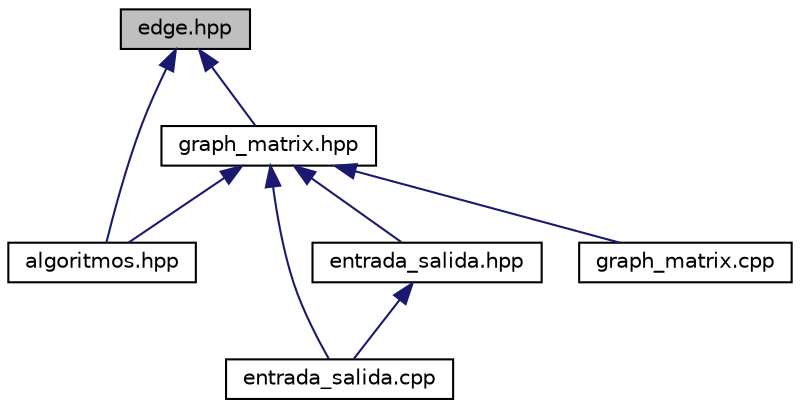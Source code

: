 digraph "edge.hpp"
{
  edge [fontname="Helvetica",fontsize="10",labelfontname="Helvetica",labelfontsize="10"];
  node [fontname="Helvetica",fontsize="10",shape=record];
  Node1 [label="edge.hpp",height=0.2,width=0.4,color="black", fillcolor="grey75", style="filled", fontcolor="black"];
  Node1 -> Node2 [dir="back",color="midnightblue",fontsize="10",style="solid",fontname="Helvetica"];
  Node2 [label="graph_matrix.hpp",height=0.2,width=0.4,color="black", fillcolor="white", style="filled",URL="$graph__matrix_8hpp.html",tooltip="Definición de la clase GraphMatrix. "];
  Node2 -> Node3 [dir="back",color="midnightblue",fontsize="10",style="solid",fontname="Helvetica"];
  Node3 [label="algoritmos.hpp",height=0.2,width=0.4,color="black", fillcolor="white", style="filled",URL="$algoritmos_8hpp.html",tooltip="Declaración de las funciones algoritmicas. "];
  Node2 -> Node4 [dir="back",color="midnightblue",fontsize="10",style="solid",fontname="Helvetica"];
  Node4 [label="entrada_salida.cpp",height=0.2,width=0.4,color="black", fillcolor="white", style="filled",URL="$entrada__salida_8cpp.html",tooltip="Definición de las funciones de entrada/salida del grafo. "];
  Node2 -> Node5 [dir="back",color="midnightblue",fontsize="10",style="solid",fontname="Helvetica"];
  Node5 [label="entrada_salida.hpp",height=0.2,width=0.4,color="black", fillcolor="white", style="filled",URL="$entrada__salida_8hpp.html",tooltip="Declaración de las funciones de entrada/salida del grafo. "];
  Node5 -> Node4 [dir="back",color="midnightblue",fontsize="10",style="solid",fontname="Helvetica"];
  Node2 -> Node6 [dir="back",color="midnightblue",fontsize="10",style="solid",fontname="Helvetica"];
  Node6 [label="graph_matrix.cpp",height=0.2,width=0.4,color="black", fillcolor="white", style="filled",URL="$graph__matrix_8cpp.html",tooltip="Definición de las funciones algoritmicas. "];
  Node1 -> Node3 [dir="back",color="midnightblue",fontsize="10",style="solid",fontname="Helvetica"];
}
